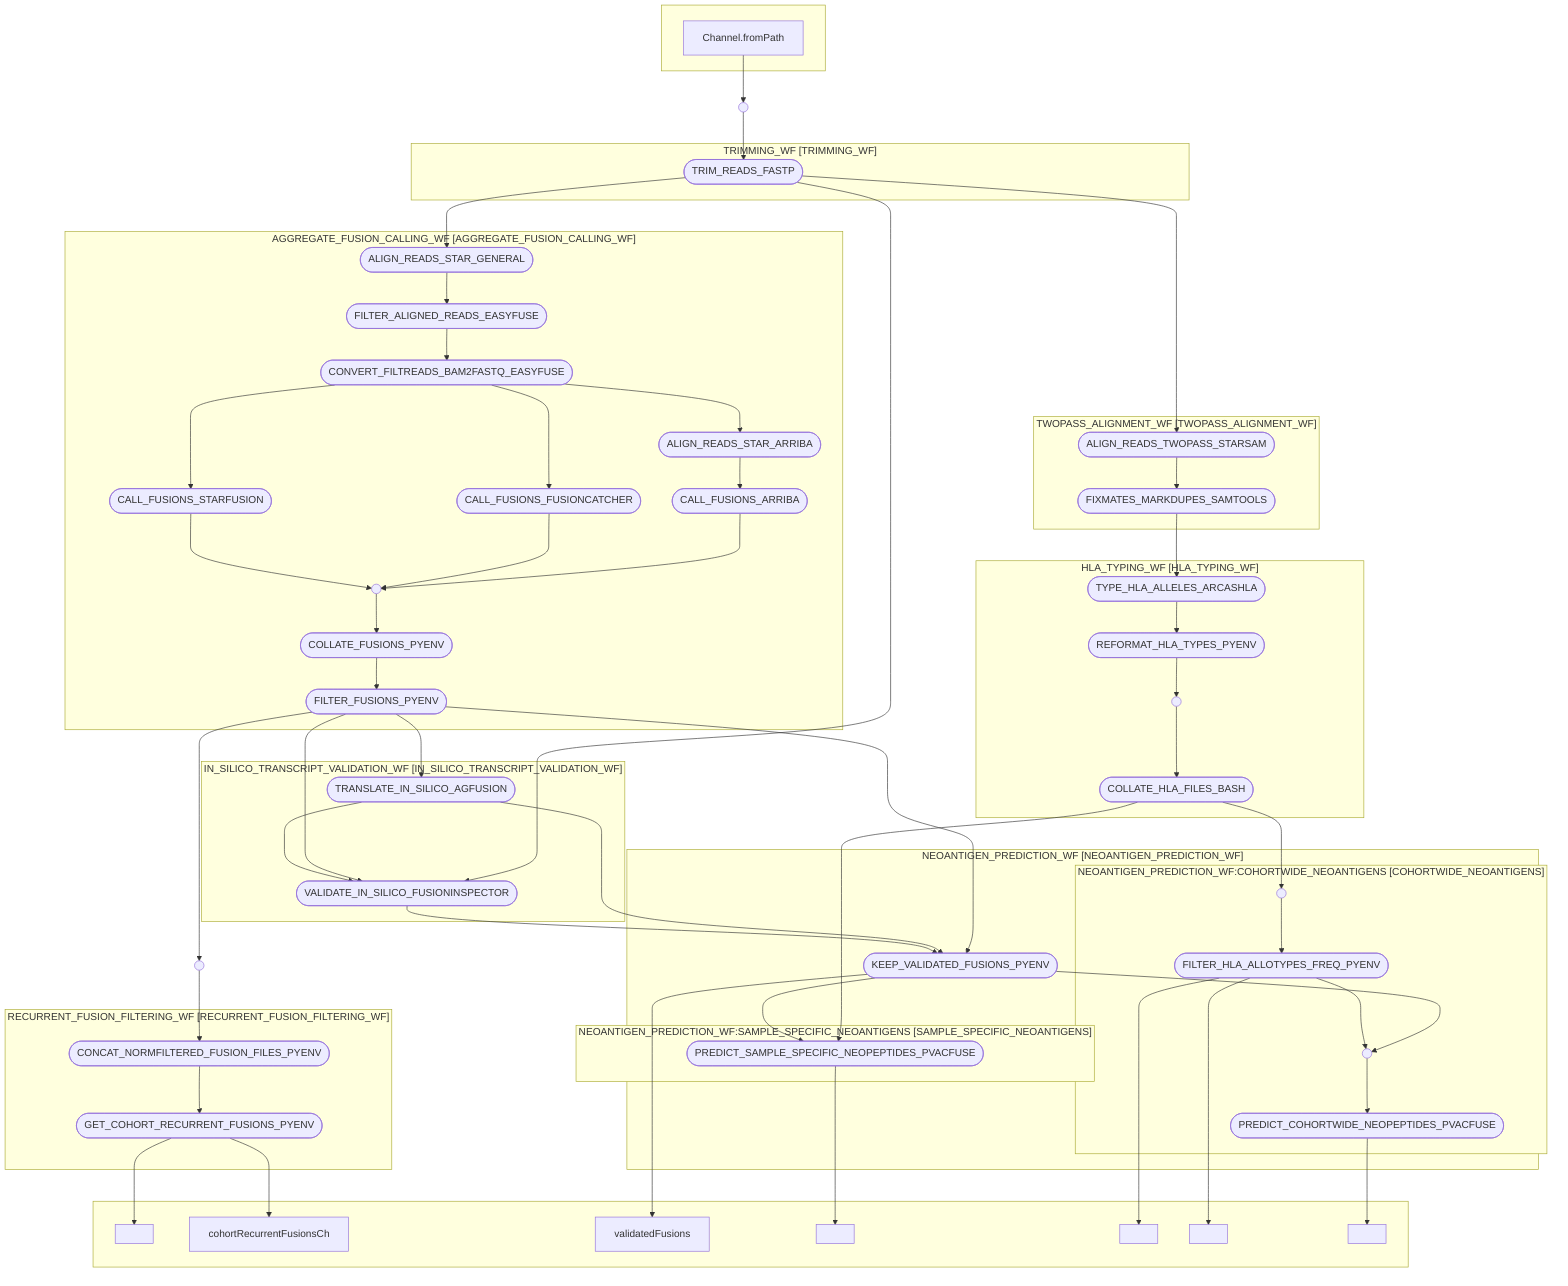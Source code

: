 flowchart TB
    subgraph " "
    v4["Channel.fromPath"]
    end
    subgraph "TRIMMING_WF [TRIMMING_WF]"
    v15(["TRIM_READS_FASTP"])
    end
    subgraph "TWOPASS_ALIGNMENT_WF [TWOPASS_ALIGNMENT_WF]"
    v16(["ALIGN_READS_TWOPASS_STARSAM"])
    v17(["FIXMATES_MARKDUPES_SAMTOOLS"])
    end
    subgraph "HLA_TYPING_WF [HLA_TYPING_WF]"
    v18(["TYPE_HLA_ALLELES_ARCASHLA"])
    v19(["REFORMAT_HLA_TYPES_PYENV"])
    v21(["COLLATE_HLA_FILES_BASH"])
    v20(( ))
    end
    subgraph "AGGREGATE_FUSION_CALLING_WF [AGGREGATE_FUSION_CALLING_WF]"
    v22(["ALIGN_READS_STAR_GENERAL"])
    v23(["FILTER_ALIGNED_READS_EASYFUSE"])
    v24(["CONVERT_FILTREADS_BAM2FASTQ_EASYFUSE"])
    v25(["ALIGN_READS_STAR_ARRIBA"])
    v26(["CALL_FUSIONS_ARRIBA"])
    v27(["CALL_FUSIONS_FUSIONCATCHER"])
    v28(["CALL_FUSIONS_STARFUSION"])
    v31(["COLLATE_FUSIONS_PYENV"])
    v32(["FILTER_FUSIONS_PYENV"])
    v29(( ))
    end
    subgraph "IN_SILICO_TRANSCRIPT_VALIDATION_WF [IN_SILICO_TRANSCRIPT_VALIDATION_WF]"
    v33(["TRANSLATE_IN_SILICO_AGFUSION"])
    v34(["VALIDATE_IN_SILICO_FUSIONINSPECTOR"])
    end
    subgraph "RECURRENT_FUSION_FILTERING_WF [RECURRENT_FUSION_FILTERING_WF]"
    v36(["CONCAT_NORMFILTERED_FUSION_FILES_PYENV"])
    v37(["GET_COHORT_RECURRENT_FUSIONS_PYENV"])
    end
    subgraph " "
    v38[" "]
    v39["cohortRecurrentFusionsCh"]
    v41["validatedFusions"]
    v43[" "]
    v46[" "]
    v47[" "]
    v53[" "]
    end
    subgraph "NEOANTIGEN_PREDICTION_WF [NEOANTIGEN_PREDICTION_WF]"
    v40(["KEEP_VALIDATED_FUSIONS_PYENV"])
    subgraph "NEOANTIGEN_PREDICTION_WF:SAMPLE_SPECIFIC_NEOANTIGENS [SAMPLE_SPECIFIC_NEOANTIGENS]"
    v42(["PREDICT_SAMPLE_SPECIFIC_NEOPEPTIDES_PVACFUSE"])
    end
    subgraph "NEOANTIGEN_PREDICTION_WF:COHORTWIDE_NEOANTIGENS [COHORTWIDE_NEOANTIGENS]"
    v45(["FILTER_HLA_ALLOTYPES_FREQ_PYENV"])
    v52(["PREDICT_COHORTWIDE_NEOPEPTIDES_PVACFUSE"])
    v44(( ))
    v48(( ))
    end
    end
    v5(( ))
    v35(( ))
    v4 --> v5
    v5 --> v15
    v15 --> v16
    v15 --> v22
    v15 --> v34
    v16 --> v17
    v17 --> v18
    v18 --> v19
    v19 --> v20
    v20 --> v21
    v21 --> v42
    v21 --> v44
    v22 --> v23
    v23 --> v24
    v24 --> v25
    v24 --> v27
    v24 --> v28
    v25 --> v26
    v26 --> v29
    v27 --> v29
    v28 --> v29
    v29 --> v31
    v31 --> v32
    v32 --> v33
    v32 --> v34
    v32 --> v40
    v32 --> v35
    v33 --> v34
    v33 --> v40
    v34 --> v40
    v35 --> v36
    v36 --> v37
    v37 --> v39
    v37 --> v38
    v40 --> v41
    v40 --> v42
    v40 --> v48
    v42 --> v43
    v44 --> v45
    v45 --> v47
    v45 --> v46
    v45 --> v48
    v48 --> v52
    v52 --> v53